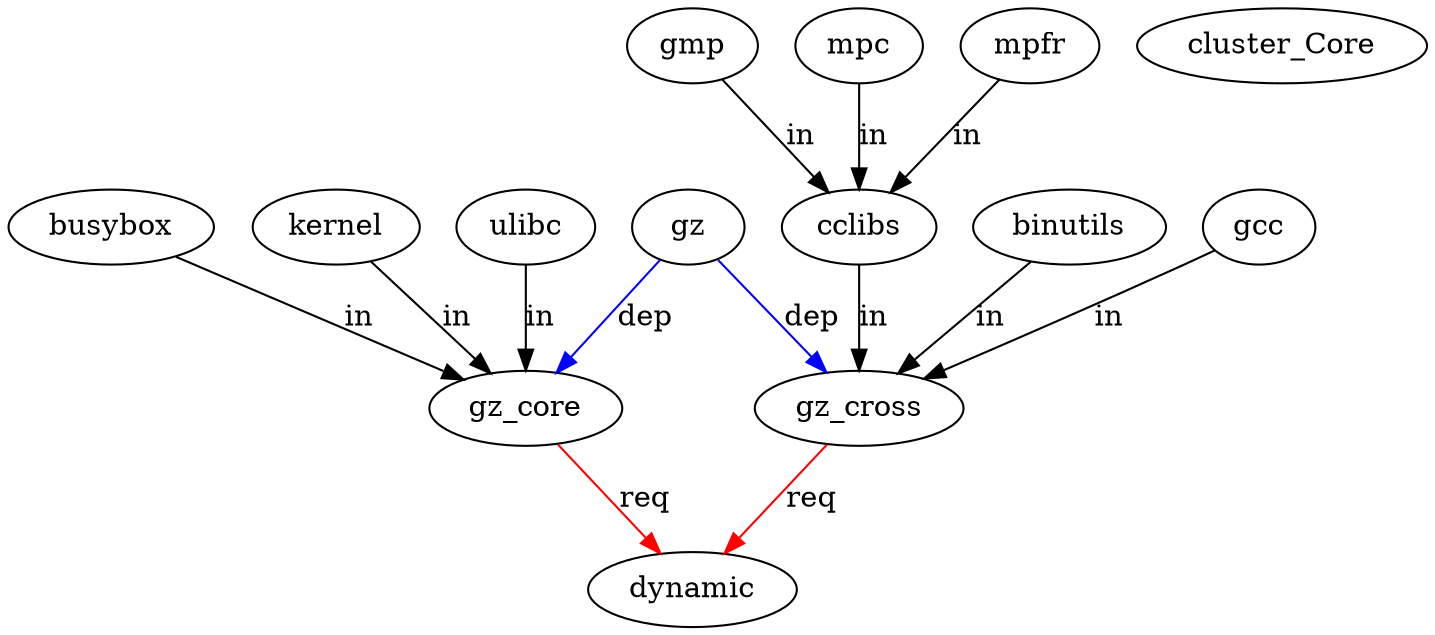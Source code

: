 digraph {
	#rankdir=LR;
	gz -> gz_cross [label=dep,color=blue];
	gz -> gz_core [label=dep,color=blue];
	gmp -> cclibs -> gz_cross [label=in];
	mpc -> cclibs [label=in];
	mpfr -> cclibs [label=in];
	binutils -> gz_cross [label=in];
	gcc -> gz_cross [label=in];
	cluster_Core {  
		kernel -> gz_core [label=in];
		ulibc -> gz_core [label=in];
		busybox -> gz_core [label=in];
	} 
	gz_cross -> dynamic [label=req,color=red];
	gz_core -> dynamic [label=req,color=red];
	{ rank=same; gz_cross; gz_core; }
}
